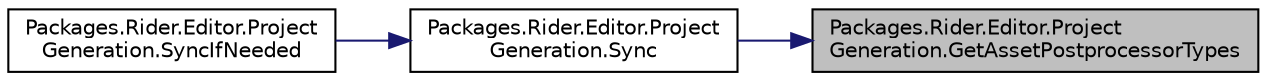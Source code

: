 digraph "Packages.Rider.Editor.ProjectGeneration.GetAssetPostprocessorTypes"
{
 // LATEX_PDF_SIZE
  edge [fontname="Helvetica",fontsize="10",labelfontname="Helvetica",labelfontsize="10"];
  node [fontname="Helvetica",fontsize="10",shape=record];
  rankdir="RL";
  Node1 [label="Packages.Rider.Editor.Project\lGeneration.GetAssetPostprocessorTypes",height=0.2,width=0.4,color="black", fillcolor="grey75", style="filled", fontcolor="black",tooltip=" "];
  Node1 -> Node2 [dir="back",color="midnightblue",fontsize="10",style="solid",fontname="Helvetica"];
  Node2 [label="Packages.Rider.Editor.Project\lGeneration.Sync",height=0.2,width=0.4,color="black", fillcolor="white", style="filled",URL="$class_packages_1_1_rider_1_1_editor_1_1_project_generation.html#a7df4c31a74fb47f70fb901fc0e93b8a2",tooltip=" "];
  Node2 -> Node3 [dir="back",color="midnightblue",fontsize="10",style="solid",fontname="Helvetica"];
  Node3 [label="Packages.Rider.Editor.Project\lGeneration.SyncIfNeeded",height=0.2,width=0.4,color="black", fillcolor="white", style="filled",URL="$class_packages_1_1_rider_1_1_editor_1_1_project_generation.html#ab9afac3af177b6017d48ea0dc68636ef",tooltip="Syncs the scripting solution if any affected files are relevant."];
}
